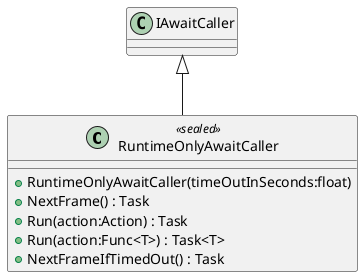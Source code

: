 @startuml
class RuntimeOnlyAwaitCaller <<sealed>> {
    + RuntimeOnlyAwaitCaller(timeOutInSeconds:float)
    + NextFrame() : Task
    + Run(action:Action) : Task
    + Run(action:Func<T>) : Task<T>
    + NextFrameIfTimedOut() : Task
}
IAwaitCaller <|-- RuntimeOnlyAwaitCaller
@enduml
